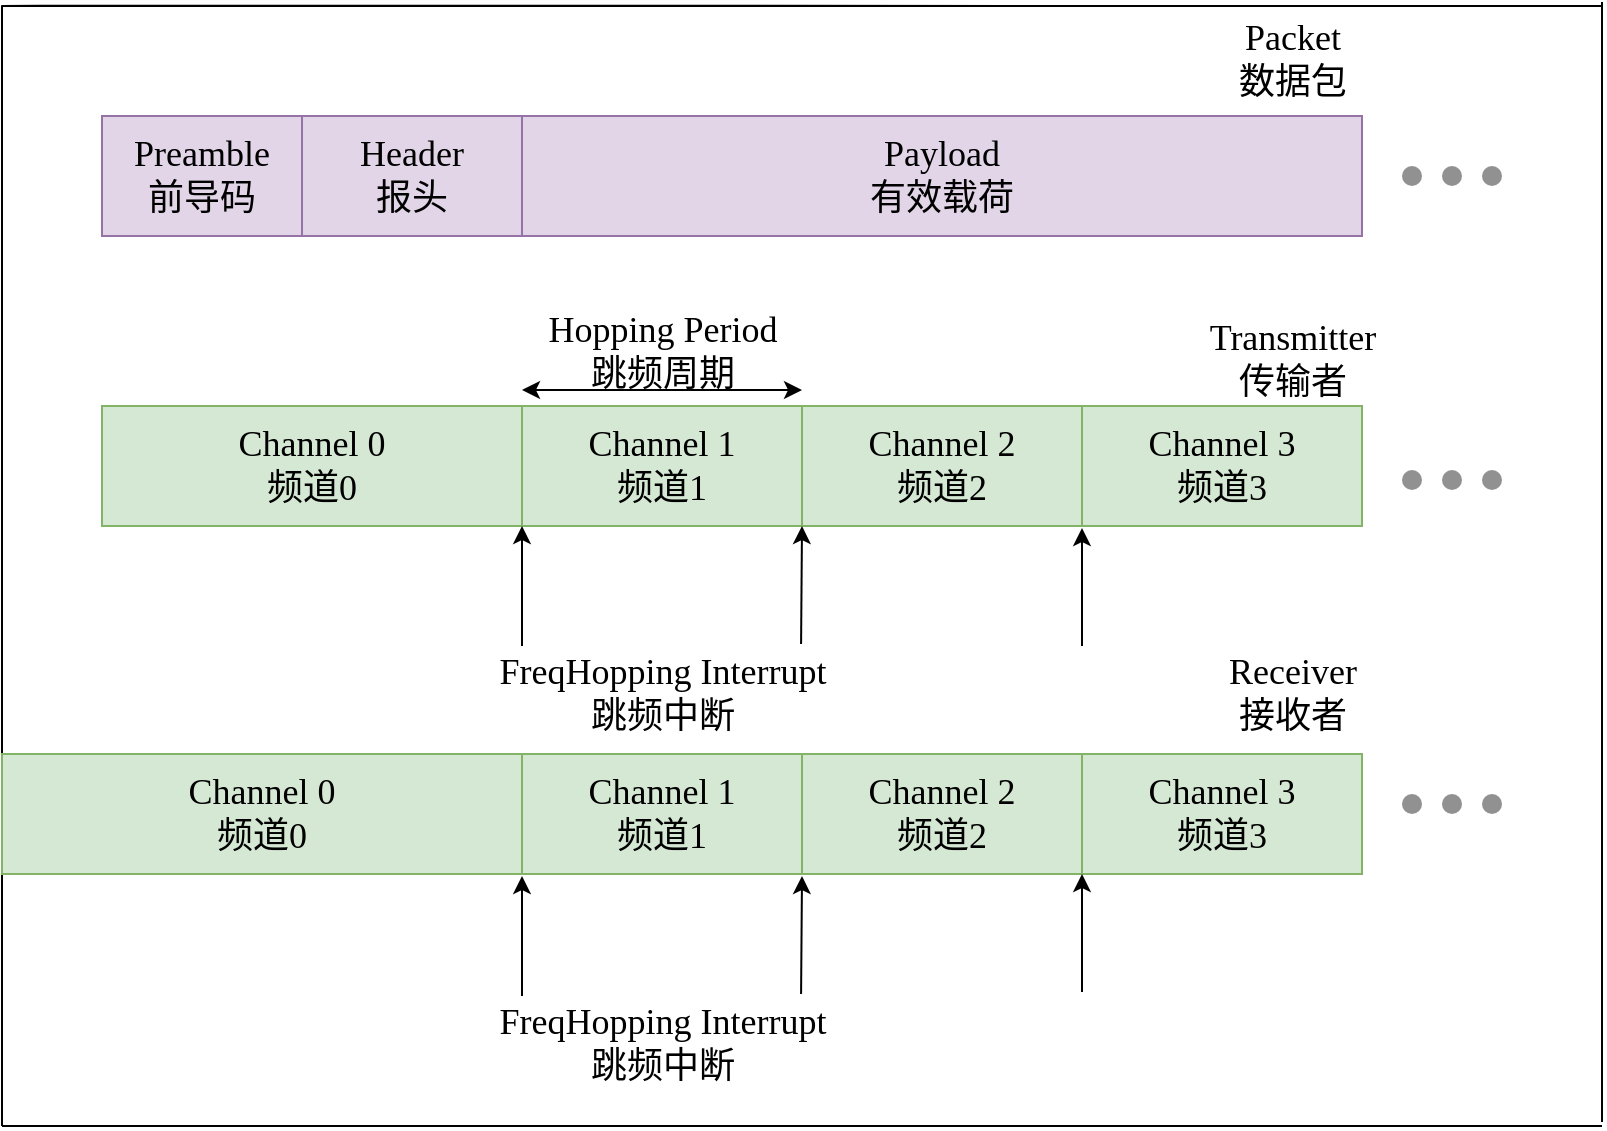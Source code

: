 <mxfile version="27.1.1">
  <diagram name="第 1 页" id="g0TQbD_SmApfyCbpuAtV">
    <mxGraphModel dx="908" dy="608" grid="1" gridSize="10" guides="1" tooltips="1" connect="1" arrows="1" fold="1" page="1" pageScale="1" pageWidth="827" pageHeight="1169" math="0" shadow="0">
      <root>
        <mxCell id="0" />
        <mxCell id="1" parent="0" />
        <mxCell id="fbYLBw9EiOXwo4pTgt4o-1" value="" style="endArrow=none;html=1;rounded=0;" parent="1" edge="1">
          <mxGeometry width="50" height="50" relative="1" as="geometry">
            <mxPoint x="170" y="580" as="sourcePoint" />
            <mxPoint x="170" y="20" as="targetPoint" />
            <Array as="points">
              <mxPoint x="170" y="210" />
            </Array>
          </mxGeometry>
        </mxCell>
        <mxCell id="fbYLBw9EiOXwo4pTgt4o-2" value="&lt;font face=&quot;Times New Roman&quot; style=&quot;font-size: 18px;&quot;&gt;Channel 0&lt;/font&gt;&lt;div&gt;&lt;font face=&quot;Times New Roman&quot; style=&quot;font-size: 18px;&quot;&gt;频道0&lt;/font&gt;&lt;/div&gt;" style="rounded=0;whiteSpace=wrap;html=1;fillColor=#d5e8d4;strokeColor=#82b366;" parent="1" vertex="1">
          <mxGeometry x="170" y="394" width="260" height="60" as="geometry" />
        </mxCell>
        <mxCell id="fbYLBw9EiOXwo4pTgt4o-3" value="&lt;font face=&quot;Times New Roman&quot; style=&quot;font-size: 18px;&quot;&gt;Channel 1&lt;/font&gt;&lt;div&gt;&lt;font face=&quot;Times New Roman&quot; style=&quot;font-size: 18px;&quot;&gt;频道1&lt;/font&gt;&lt;/div&gt;" style="rounded=0;whiteSpace=wrap;html=1;fillColor=#d5e8d4;strokeColor=#82b366;" parent="1" vertex="1">
          <mxGeometry x="430" y="394" width="140" height="60" as="geometry" />
        </mxCell>
        <mxCell id="fbYLBw9EiOXwo4pTgt4o-5" value="&lt;font face=&quot;Times New Roman&quot; style=&quot;font-size: 18px;&quot;&gt;Channel 2&lt;/font&gt;&lt;div&gt;&lt;font face=&quot;Times New Roman&quot; style=&quot;font-size: 18px;&quot;&gt;频道2&lt;/font&gt;&lt;/div&gt;" style="rounded=0;whiteSpace=wrap;html=1;fillColor=#d5e8d4;strokeColor=#82b366;" parent="1" vertex="1">
          <mxGeometry x="570" y="394" width="140" height="60" as="geometry" />
        </mxCell>
        <mxCell id="fbYLBw9EiOXwo4pTgt4o-6" value="&lt;font face=&quot;Times New Roman&quot; style=&quot;font-size: 18px;&quot;&gt;Channel 3&lt;/font&gt;&lt;div&gt;&lt;font face=&quot;Times New Roman&quot; style=&quot;font-size: 18px;&quot;&gt;频道3&lt;/font&gt;&lt;/div&gt;" style="rounded=0;whiteSpace=wrap;html=1;fillColor=#d5e8d4;strokeColor=#82b366;" parent="1" vertex="1">
          <mxGeometry x="710" y="394" width="140" height="60" as="geometry" />
        </mxCell>
        <mxCell id="fbYLBw9EiOXwo4pTgt4o-7" value="&lt;font face=&quot;Times New Roman&quot; style=&quot;font-size: 18px;&quot;&gt;Channel 0&lt;/font&gt;&lt;div&gt;&lt;font face=&quot;Times New Roman&quot; style=&quot;font-size: 18px;&quot;&gt;频道0&lt;/font&gt;&lt;/div&gt;" style="rounded=0;whiteSpace=wrap;html=1;fillColor=#d5e8d4;strokeColor=#82b366;" parent="1" vertex="1">
          <mxGeometry x="220" y="220" width="210" height="60" as="geometry" />
        </mxCell>
        <mxCell id="fbYLBw9EiOXwo4pTgt4o-8" value="&lt;font face=&quot;Times New Roman&quot; style=&quot;font-size: 18px;&quot;&gt;Channel 1&lt;/font&gt;&lt;div&gt;&lt;font face=&quot;Times New Roman&quot; style=&quot;font-size: 18px;&quot;&gt;频道1&lt;/font&gt;&lt;/div&gt;" style="rounded=0;whiteSpace=wrap;html=1;fillColor=#d5e8d4;strokeColor=#82b366;" parent="1" vertex="1">
          <mxGeometry x="430" y="220" width="140" height="60" as="geometry" />
        </mxCell>
        <mxCell id="fbYLBw9EiOXwo4pTgt4o-9" value="&lt;font face=&quot;Times New Roman&quot; style=&quot;font-size: 18px;&quot;&gt;Channel 2&lt;/font&gt;&lt;div&gt;&lt;font face=&quot;Times New Roman&quot; style=&quot;font-size: 18px;&quot;&gt;频道2&lt;/font&gt;&lt;/div&gt;" style="rounded=0;whiteSpace=wrap;html=1;fillColor=#d5e8d4;strokeColor=#82b366;" parent="1" vertex="1">
          <mxGeometry x="570" y="220" width="140" height="60" as="geometry" />
        </mxCell>
        <mxCell id="fbYLBw9EiOXwo4pTgt4o-10" value="&lt;font face=&quot;Times New Roman&quot; style=&quot;font-size: 18px;&quot;&gt;Channel 3&lt;/font&gt;&lt;div&gt;&lt;font face=&quot;Times New Roman&quot; style=&quot;font-size: 18px;&quot;&gt;频道3&lt;/font&gt;&lt;/div&gt;" style="rounded=0;whiteSpace=wrap;html=1;fillColor=#d5e8d4;strokeColor=#82b366;" parent="1" vertex="1">
          <mxGeometry x="710" y="220" width="140" height="60" as="geometry" />
        </mxCell>
        <mxCell id="fbYLBw9EiOXwo4pTgt4o-11" value="&lt;font size=&quot;4&quot; face=&quot;Times New Roman&quot;&gt;Preamble&lt;/font&gt;&lt;br&gt;&lt;div&gt;&lt;font size=&quot;4&quot; face=&quot;Times New Roman&quot;&gt;前导码&lt;/font&gt;&lt;/div&gt;" style="rounded=0;whiteSpace=wrap;html=1;fillColor=#e1d5e7;strokeColor=#9673a6;" parent="1" vertex="1">
          <mxGeometry x="220" y="75" width="100" height="60" as="geometry" />
        </mxCell>
        <mxCell id="fbYLBw9EiOXwo4pTgt4o-12" value="&lt;font size=&quot;4&quot; face=&quot;Times New Roman&quot;&gt;Header&lt;/font&gt;&lt;div&gt;&lt;font size=&quot;4&quot; face=&quot;Times New Roman&quot;&gt;报头&lt;/font&gt;&lt;/div&gt;" style="rounded=0;whiteSpace=wrap;html=1;fillColor=#e1d5e7;strokeColor=#9673a6;" parent="1" vertex="1">
          <mxGeometry x="320" y="75" width="110" height="60" as="geometry" />
        </mxCell>
        <mxCell id="fbYLBw9EiOXwo4pTgt4o-13" value="&lt;font size=&quot;4&quot; face=&quot;Times New Roman&quot;&gt;Payload&lt;/font&gt;&lt;div&gt;&lt;font size=&quot;4&quot; face=&quot;Times New Roman&quot;&gt;有效载荷&lt;/font&gt;&lt;/div&gt;" style="rounded=0;whiteSpace=wrap;html=1;fillColor=#e1d5e7;strokeColor=#9673a6;" parent="1" vertex="1">
          <mxGeometry x="430" y="75" width="420" height="60" as="geometry" />
        </mxCell>
        <mxCell id="fbYLBw9EiOXwo4pTgt4o-14" value="" style="shape=ellipse;fillColor=#919191;strokeColor=none;html=1;sketch=0;" parent="1" vertex="1">
          <mxGeometry x="870" y="100" width="10" height="10" as="geometry" />
        </mxCell>
        <mxCell id="fbYLBw9EiOXwo4pTgt4o-15" value="" style="shape=ellipse;fillColor=#919191;strokeColor=none;html=1;sketch=0;" parent="1" vertex="1">
          <mxGeometry x="890" y="100" width="10" height="10" as="geometry" />
        </mxCell>
        <mxCell id="fbYLBw9EiOXwo4pTgt4o-16" value="" style="shape=ellipse;fillColor=#919191;strokeColor=none;html=1;sketch=0;" parent="1" vertex="1">
          <mxGeometry x="910" y="100" width="10" height="10" as="geometry" />
        </mxCell>
        <mxCell id="fbYLBw9EiOXwo4pTgt4o-17" value="" style="shape=ellipse;fillColor=#919191;strokeColor=none;html=1;sketch=0;" parent="1" vertex="1">
          <mxGeometry x="870" y="252" width="10" height="10" as="geometry" />
        </mxCell>
        <mxCell id="fbYLBw9EiOXwo4pTgt4o-18" value="" style="shape=ellipse;fillColor=#919191;strokeColor=none;html=1;sketch=0;" parent="1" vertex="1">
          <mxGeometry x="890" y="252" width="10" height="10" as="geometry" />
        </mxCell>
        <mxCell id="fbYLBw9EiOXwo4pTgt4o-19" value="" style="shape=ellipse;fillColor=#919191;strokeColor=none;html=1;sketch=0;" parent="1" vertex="1">
          <mxGeometry x="910" y="252" width="10" height="10" as="geometry" />
        </mxCell>
        <mxCell id="fbYLBw9EiOXwo4pTgt4o-20" value="" style="shape=ellipse;fillColor=#919191;strokeColor=none;html=1;sketch=0;" parent="1" vertex="1">
          <mxGeometry x="870" y="414" width="10" height="10" as="geometry" />
        </mxCell>
        <mxCell id="fbYLBw9EiOXwo4pTgt4o-21" value="" style="shape=ellipse;fillColor=#919191;strokeColor=none;html=1;sketch=0;" parent="1" vertex="1">
          <mxGeometry x="890" y="414" width="10" height="10" as="geometry" />
        </mxCell>
        <mxCell id="fbYLBw9EiOXwo4pTgt4o-22" value="" style="shape=ellipse;fillColor=#919191;strokeColor=none;html=1;sketch=0;" parent="1" vertex="1">
          <mxGeometry x="910" y="414" width="10" height="10" as="geometry" />
        </mxCell>
        <mxCell id="fbYLBw9EiOXwo4pTgt4o-23" value="&lt;font style=&quot;font-size: 18px;&quot; face=&quot;Times New Roman&quot;&gt;Packet&lt;/font&gt;&lt;div&gt;&lt;font size=&quot;4&quot; face=&quot;Times New Roman&quot;&gt;数据包&lt;/font&gt;&lt;/div&gt;" style="text;html=1;align=center;verticalAlign=middle;resizable=0;points=[];autosize=1;strokeColor=none;fillColor=none;" parent="1" vertex="1">
          <mxGeometry x="775" y="17" width="80" height="60" as="geometry" />
        </mxCell>
        <mxCell id="fbYLBw9EiOXwo4pTgt4o-24" value="&lt;font size=&quot;4&quot; face=&quot;Times New Roman&quot;&gt;Transmitter&lt;/font&gt;&lt;div&gt;&lt;font size=&quot;4&quot; face=&quot;Times New Roman&quot;&gt;传输者&lt;/font&gt;&lt;/div&gt;" style="text;html=1;align=center;verticalAlign=middle;resizable=0;points=[];autosize=1;strokeColor=none;fillColor=none;" parent="1" vertex="1">
          <mxGeometry x="760" y="167" width="110" height="60" as="geometry" />
        </mxCell>
        <mxCell id="fbYLBw9EiOXwo4pTgt4o-25" value="&lt;font size=&quot;4&quot; face=&quot;Times New Roman&quot;&gt;Receiver&lt;/font&gt;&lt;div&gt;&lt;font size=&quot;4&quot; face=&quot;Times New Roman&quot;&gt;接收者&lt;/font&gt;&lt;/div&gt;" style="text;html=1;align=center;verticalAlign=middle;resizable=0;points=[];autosize=1;strokeColor=none;fillColor=none;" parent="1" vertex="1">
          <mxGeometry x="770" y="334" width="90" height="60" as="geometry" />
        </mxCell>
        <mxCell id="fbYLBw9EiOXwo4pTgt4o-26" value="" style="endArrow=classic;startArrow=classic;html=1;rounded=0;" parent="1" edge="1">
          <mxGeometry width="50" height="50" relative="1" as="geometry">
            <mxPoint x="430" y="212" as="sourcePoint" />
            <mxPoint x="570" y="212" as="targetPoint" />
            <Array as="points">
              <mxPoint x="500" y="212" />
            </Array>
          </mxGeometry>
        </mxCell>
        <mxCell id="fbYLBw9EiOXwo4pTgt4o-27" value="&lt;font face=&quot;Times New Roman&quot; style=&quot;font-size: 18px;&quot;&gt;Hopping Period&lt;/font&gt;&lt;div&gt;&lt;font face=&quot;Times New Roman&quot; style=&quot;font-size: 18px;&quot;&gt;跳频周期&lt;/font&gt;&lt;/div&gt;" style="text;html=1;align=center;verticalAlign=middle;resizable=0;points=[];autosize=1;strokeColor=none;fillColor=none;" parent="1" vertex="1">
          <mxGeometry x="430" y="163" width="140" height="60" as="geometry" />
        </mxCell>
        <mxCell id="fbYLBw9EiOXwo4pTgt4o-28" value="" style="endArrow=classic;html=1;rounded=0;entryX=0;entryY=1;entryDx=0;entryDy=0;" parent="1" target="fbYLBw9EiOXwo4pTgt4o-8" edge="1">
          <mxGeometry width="50" height="50" relative="1" as="geometry">
            <mxPoint x="430" y="340" as="sourcePoint" />
            <mxPoint x="570" y="170" as="targetPoint" />
            <Array as="points">
              <mxPoint x="430" y="330" />
            </Array>
          </mxGeometry>
        </mxCell>
        <mxCell id="fbYLBw9EiOXwo4pTgt4o-29" value="" style="endArrow=classic;html=1;rounded=0;entryX=0;entryY=1;entryDx=0;entryDy=0;exitX=0.866;exitY=0.084;exitDx=0;exitDy=0;exitPerimeter=0;" parent="1" source="fbYLBw9EiOXwo4pTgt4o-31" edge="1">
          <mxGeometry width="50" height="50" relative="1" as="geometry">
            <mxPoint x="570" y="330" as="sourcePoint" />
            <mxPoint x="570" y="280" as="targetPoint" />
            <Array as="points" />
          </mxGeometry>
        </mxCell>
        <mxCell id="fbYLBw9EiOXwo4pTgt4o-30" value="" style="endArrow=classic;html=1;rounded=0;entryX=0;entryY=1;entryDx=0;entryDy=0;" parent="1" edge="1">
          <mxGeometry width="50" height="50" relative="1" as="geometry">
            <mxPoint x="710" y="340" as="sourcePoint" />
            <mxPoint x="710" y="281" as="targetPoint" />
            <Array as="points" />
          </mxGeometry>
        </mxCell>
        <mxCell id="fbYLBw9EiOXwo4pTgt4o-31" value="&lt;font style=&quot;font-size: 18px;&quot; face=&quot;Times New Roman&quot;&gt;FreqHopping Interrupt&lt;/font&gt;&lt;div&gt;&lt;font style=&quot;font-size: 18px;&quot; face=&quot;Times New Roman&quot;&gt;跳频中断&lt;/font&gt;&lt;/div&gt;" style="text;html=1;align=center;verticalAlign=middle;resizable=0;points=[];autosize=1;strokeColor=none;fillColor=none;" parent="1" vertex="1">
          <mxGeometry x="405" y="334" width="190" height="60" as="geometry" />
        </mxCell>
        <mxCell id="fbYLBw9EiOXwo4pTgt4o-33" value="" style="endArrow=classic;html=1;rounded=0;entryX=0;entryY=1;entryDx=0;entryDy=0;" parent="1" edge="1">
          <mxGeometry width="50" height="50" relative="1" as="geometry">
            <mxPoint x="430" y="515" as="sourcePoint" />
            <mxPoint x="430" y="455" as="targetPoint" />
            <Array as="points">
              <mxPoint x="430" y="505" />
            </Array>
          </mxGeometry>
        </mxCell>
        <mxCell id="fbYLBw9EiOXwo4pTgt4o-34" value="" style="endArrow=classic;html=1;rounded=0;entryX=0;entryY=1;entryDx=0;entryDy=0;exitX=0.866;exitY=0.084;exitDx=0;exitDy=0;exitPerimeter=0;" parent="1" source="fbYLBw9EiOXwo4pTgt4o-35" edge="1">
          <mxGeometry width="50" height="50" relative="1" as="geometry">
            <mxPoint x="570" y="505" as="sourcePoint" />
            <mxPoint x="570" y="455" as="targetPoint" />
            <Array as="points" />
          </mxGeometry>
        </mxCell>
        <mxCell id="fbYLBw9EiOXwo4pTgt4o-35" value="&lt;font style=&quot;font-size: 18px;&quot; face=&quot;Times New Roman&quot;&gt;FreqHopping Interrupt&lt;/font&gt;&lt;div&gt;&lt;font style=&quot;font-size: 18px;&quot; face=&quot;Times New Roman&quot;&gt;跳频中断&lt;/font&gt;&lt;/div&gt;" style="text;html=1;align=center;verticalAlign=middle;resizable=0;points=[];autosize=1;strokeColor=none;fillColor=none;" parent="1" vertex="1">
          <mxGeometry x="405" y="509" width="190" height="60" as="geometry" />
        </mxCell>
        <mxCell id="fbYLBw9EiOXwo4pTgt4o-36" value="" style="endArrow=classic;html=1;rounded=0;entryX=0;entryY=1;entryDx=0;entryDy=0;" parent="1" edge="1">
          <mxGeometry width="50" height="50" relative="1" as="geometry">
            <mxPoint x="710" y="513" as="sourcePoint" />
            <mxPoint x="710" y="454" as="targetPoint" />
            <Array as="points" />
          </mxGeometry>
        </mxCell>
        <mxCell id="0Vwqx0E5EmS88xQZW9b2-1" value="" style="endArrow=none;html=1;rounded=0;" edge="1" parent="1">
          <mxGeometry width="50" height="50" relative="1" as="geometry">
            <mxPoint x="970" y="578" as="sourcePoint" />
            <mxPoint x="970" y="18" as="targetPoint" />
            <Array as="points">
              <mxPoint x="970" y="208" />
            </Array>
          </mxGeometry>
        </mxCell>
        <mxCell id="0Vwqx0E5EmS88xQZW9b2-3" value="" style="endArrow=none;html=1;rounded=0;sketch=1;hachureGap=4;jiggle=2;curveFitting=1;fontFamily=Architects Daughter;fontSource=https%3A%2F%2Ffonts.googleapis.com%2Fcss%3Ffamily%3DArchitects%2BDaughter;" edge="1" parent="1">
          <mxGeometry width="50" height="50" relative="1" as="geometry">
            <mxPoint x="170" y="20" as="sourcePoint" />
            <mxPoint x="970" y="20" as="targetPoint" />
          </mxGeometry>
        </mxCell>
        <mxCell id="0Vwqx0E5EmS88xQZW9b2-7" value="" style="endArrow=none;html=1;rounded=0;" edge="1" parent="1">
          <mxGeometry width="50" height="50" relative="1" as="geometry">
            <mxPoint x="970" y="580" as="sourcePoint" />
            <mxPoint x="170" y="580" as="targetPoint" />
            <Array as="points" />
          </mxGeometry>
        </mxCell>
      </root>
    </mxGraphModel>
  </diagram>
</mxfile>
